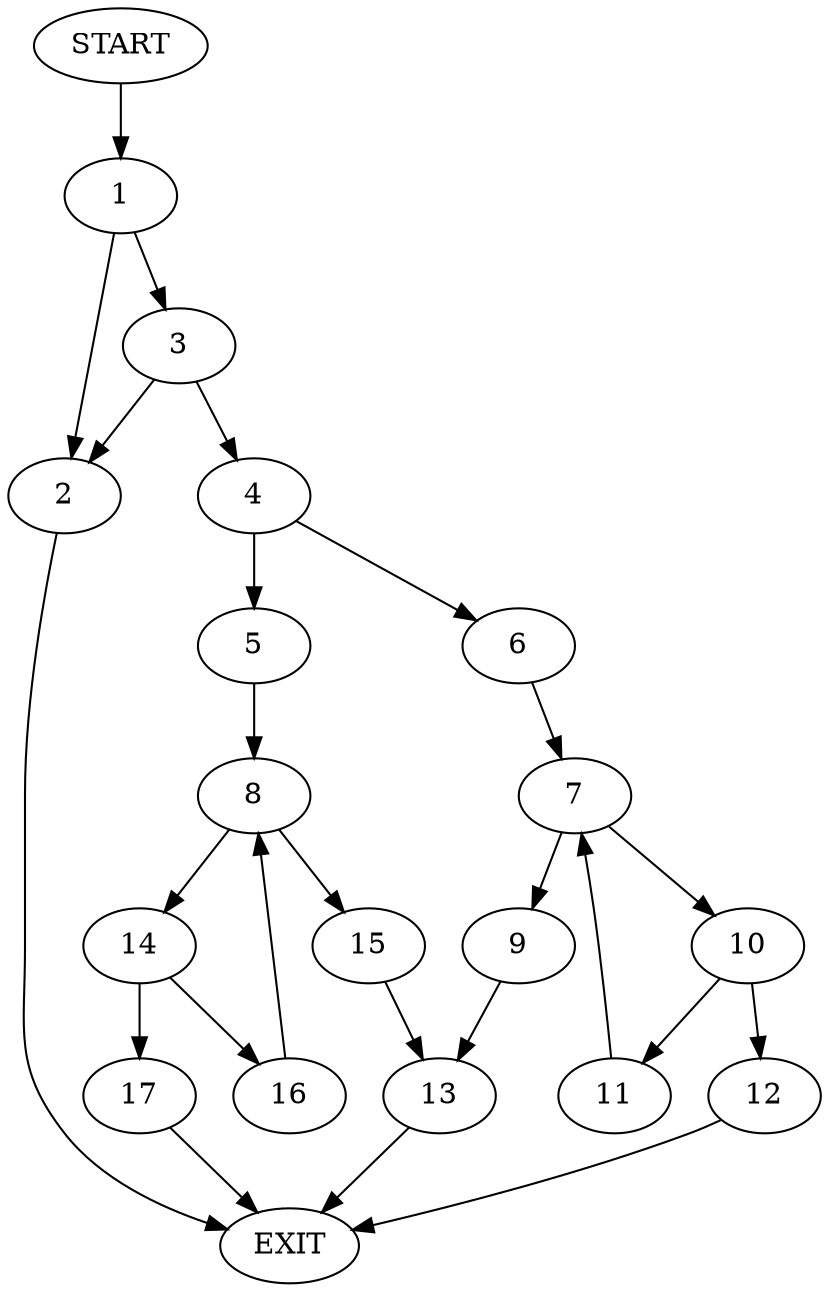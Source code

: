 digraph {
0 [label="START"]
18 [label="EXIT"]
0 -> 1
1 -> 2
1 -> 3
2 -> 18
3 -> 4
3 -> 2
4 -> 5
4 -> 6
6 -> 7
5 -> 8
7 -> 9
7 -> 10
10 -> 11
10 -> 12
9 -> 13
12 -> 18
11 -> 7
13 -> 18
8 -> 14
8 -> 15
15 -> 13
14 -> 16
14 -> 17
17 -> 18
16 -> 8
}
